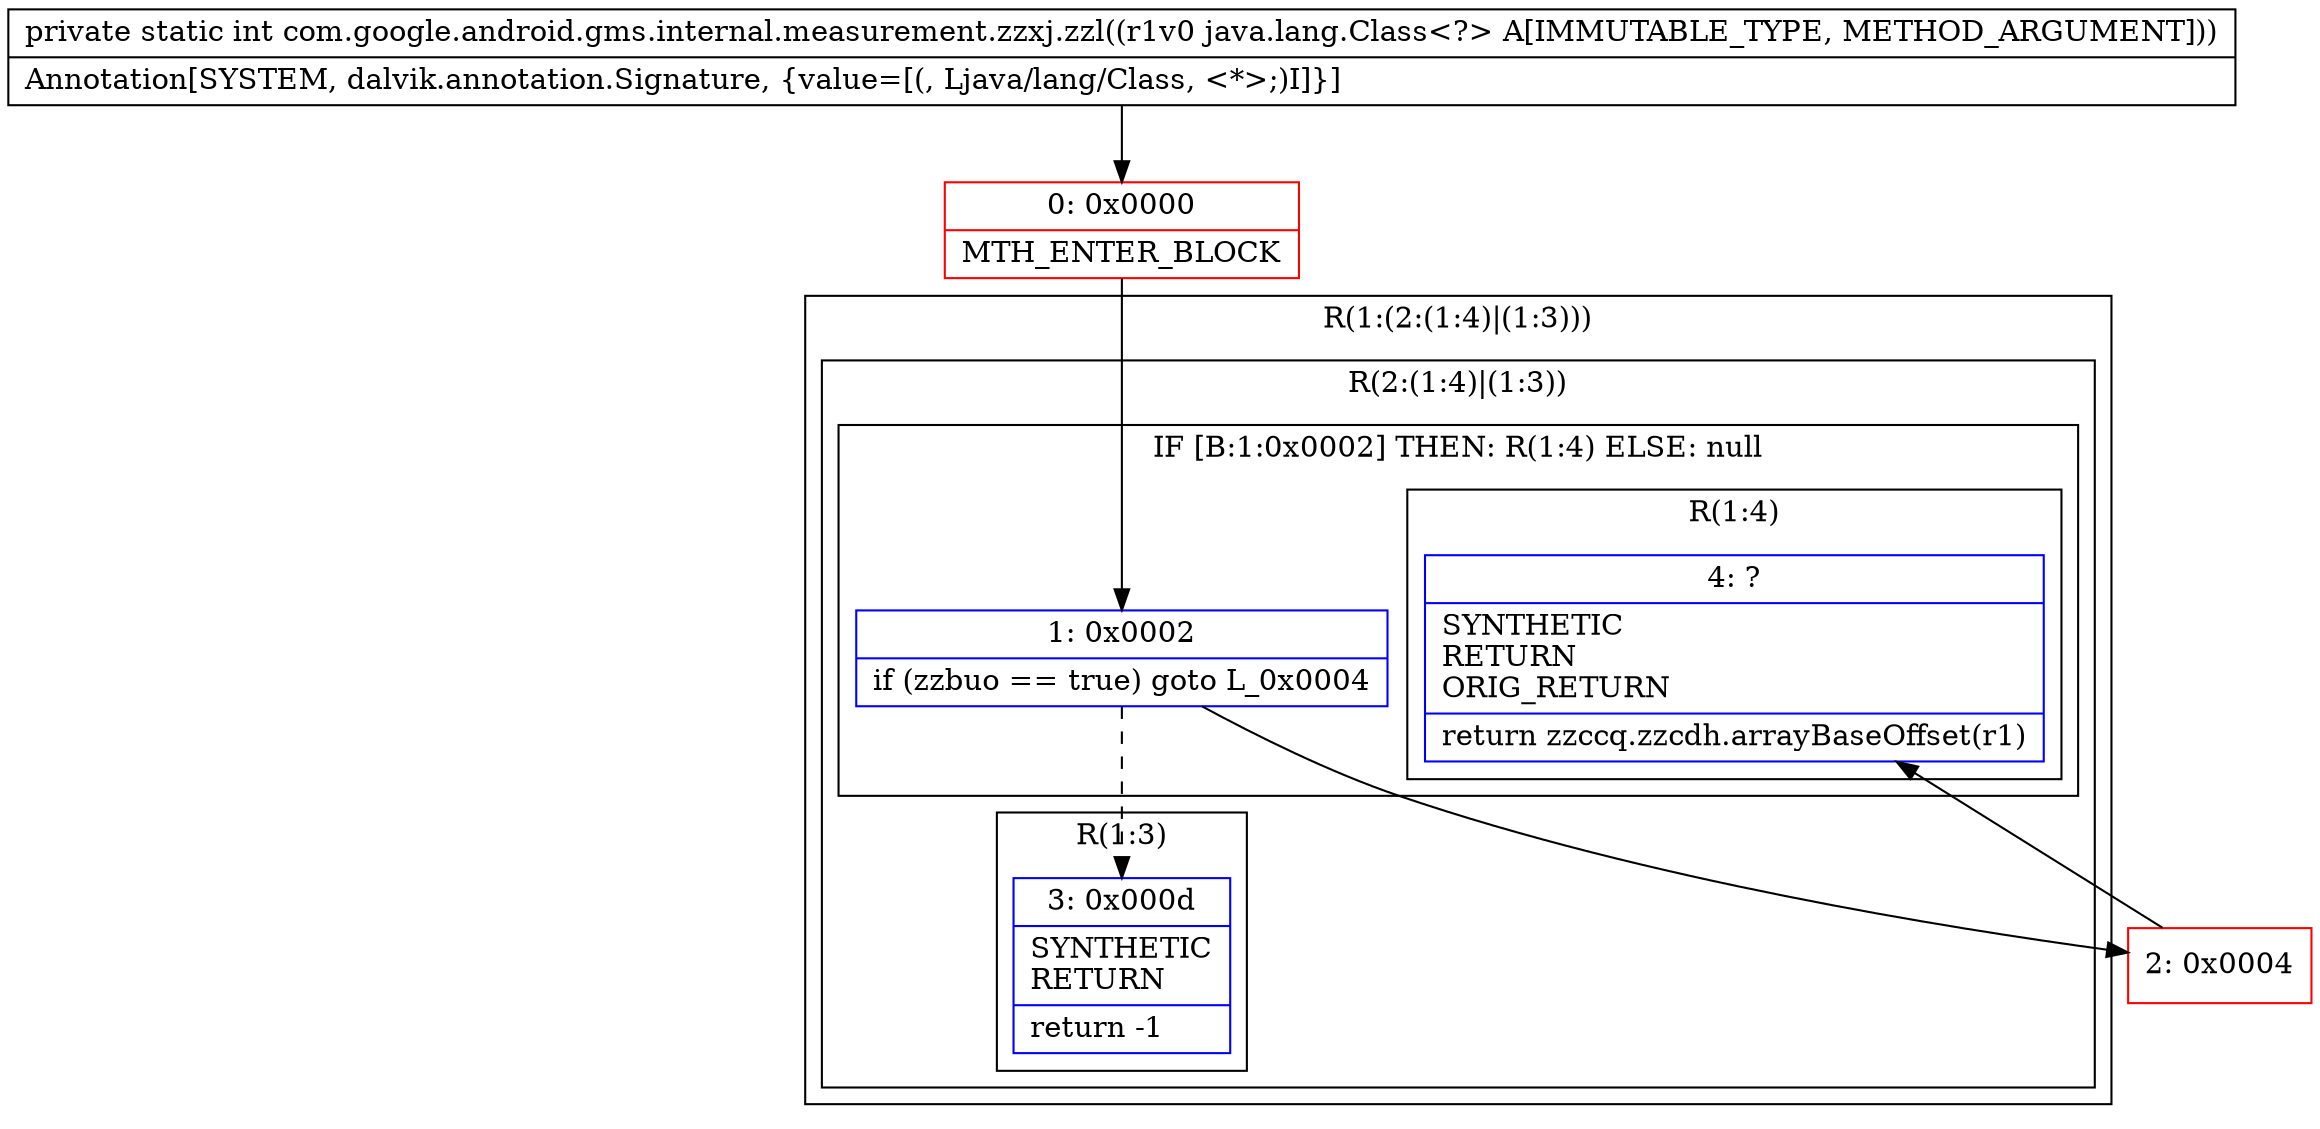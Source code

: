 digraph "CFG forcom.google.android.gms.internal.measurement.zzxj.zzl(Ljava\/lang\/Class;)I" {
subgraph cluster_Region_2130940280 {
label = "R(1:(2:(1:4)|(1:3)))";
node [shape=record,color=blue];
subgraph cluster_Region_1222767713 {
label = "R(2:(1:4)|(1:3))";
node [shape=record,color=blue];
subgraph cluster_IfRegion_1090738984 {
label = "IF [B:1:0x0002] THEN: R(1:4) ELSE: null";
node [shape=record,color=blue];
Node_1 [shape=record,label="{1\:\ 0x0002|if (zzbuo == true) goto L_0x0004\l}"];
subgraph cluster_Region_245711653 {
label = "R(1:4)";
node [shape=record,color=blue];
Node_4 [shape=record,label="{4\:\ ?|SYNTHETIC\lRETURN\lORIG_RETURN\l|return zzccq.zzcdh.arrayBaseOffset(r1)\l}"];
}
}
subgraph cluster_Region_1833868248 {
label = "R(1:3)";
node [shape=record,color=blue];
Node_3 [shape=record,label="{3\:\ 0x000d|SYNTHETIC\lRETURN\l|return \-1\l}"];
}
}
}
Node_0 [shape=record,color=red,label="{0\:\ 0x0000|MTH_ENTER_BLOCK\l}"];
Node_2 [shape=record,color=red,label="{2\:\ 0x0004}"];
MethodNode[shape=record,label="{private static int com.google.android.gms.internal.measurement.zzxj.zzl((r1v0 java.lang.Class\<?\> A[IMMUTABLE_TYPE, METHOD_ARGUMENT]))  | Annotation[SYSTEM, dalvik.annotation.Signature, \{value=[(, Ljava\/lang\/Class, \<*\>;)I]\}]\l}"];
MethodNode -> Node_0;
Node_1 -> Node_2;
Node_1 -> Node_3[style=dashed];
Node_0 -> Node_1;
Node_2 -> Node_4;
}

